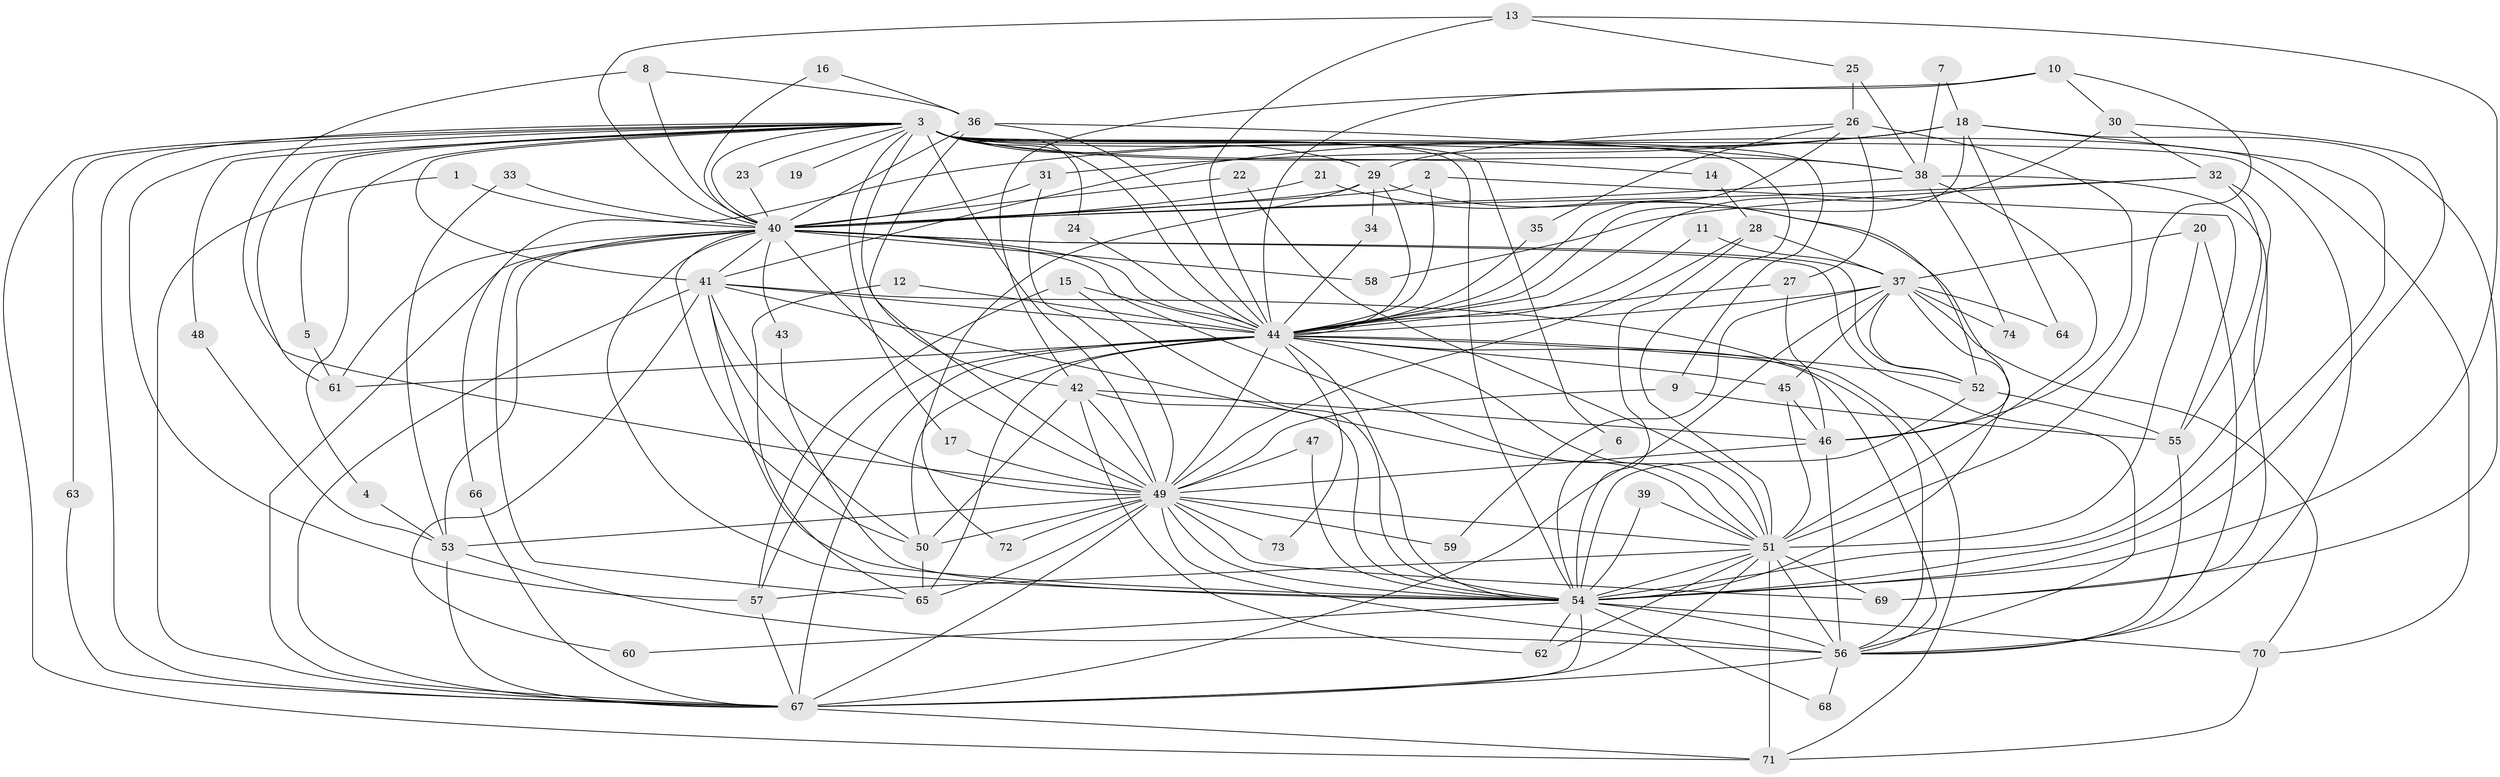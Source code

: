 // original degree distribution, {20: 0.006756756756756757, 21: 0.006756756756756757, 16: 0.006756756756756757, 36: 0.006756756756756757, 14: 0.006756756756756757, 31: 0.013513513513513514, 23: 0.006756756756756757, 32: 0.006756756756756757, 17: 0.006756756756756757, 4: 0.0945945945945946, 5: 0.05405405405405406, 3: 0.16216216216216217, 7: 0.02027027027027027, 2: 0.5608108108108109, 10: 0.013513513513513514, 6: 0.02027027027027027, 8: 0.006756756756756757}
// Generated by graph-tools (version 1.1) at 2025/25/03/09/25 03:25:42]
// undirected, 74 vertices, 210 edges
graph export_dot {
graph [start="1"]
  node [color=gray90,style=filled];
  1;
  2;
  3;
  4;
  5;
  6;
  7;
  8;
  9;
  10;
  11;
  12;
  13;
  14;
  15;
  16;
  17;
  18;
  19;
  20;
  21;
  22;
  23;
  24;
  25;
  26;
  27;
  28;
  29;
  30;
  31;
  32;
  33;
  34;
  35;
  36;
  37;
  38;
  39;
  40;
  41;
  42;
  43;
  44;
  45;
  46;
  47;
  48;
  49;
  50;
  51;
  52;
  53;
  54;
  55;
  56;
  57;
  58;
  59;
  60;
  61;
  62;
  63;
  64;
  65;
  66;
  67;
  68;
  69;
  70;
  71;
  72;
  73;
  74;
  1 -- 40 [weight=1.0];
  1 -- 67 [weight=1.0];
  2 -- 40 [weight=1.0];
  2 -- 44 [weight=1.0];
  2 -- 55 [weight=1.0];
  3 -- 4 [weight=1.0];
  3 -- 5 [weight=1.0];
  3 -- 6 [weight=1.0];
  3 -- 9 [weight=1.0];
  3 -- 14 [weight=1.0];
  3 -- 17 [weight=1.0];
  3 -- 19 [weight=2.0];
  3 -- 23 [weight=1.0];
  3 -- 24 [weight=1.0];
  3 -- 29 [weight=1.0];
  3 -- 38 [weight=1.0];
  3 -- 40 [weight=2.0];
  3 -- 41 [weight=2.0];
  3 -- 42 [weight=1.0];
  3 -- 44 [weight=2.0];
  3 -- 48 [weight=1.0];
  3 -- 49 [weight=3.0];
  3 -- 51 [weight=3.0];
  3 -- 54 [weight=3.0];
  3 -- 56 [weight=2.0];
  3 -- 57 [weight=1.0];
  3 -- 61 [weight=1.0];
  3 -- 63 [weight=1.0];
  3 -- 67 [weight=2.0];
  3 -- 70 [weight=1.0];
  3 -- 71 [weight=1.0];
  4 -- 53 [weight=1.0];
  5 -- 61 [weight=1.0];
  6 -- 54 [weight=1.0];
  7 -- 18 [weight=1.0];
  7 -- 38 [weight=1.0];
  8 -- 36 [weight=1.0];
  8 -- 40 [weight=1.0];
  8 -- 49 [weight=1.0];
  9 -- 49 [weight=1.0];
  9 -- 55 [weight=1.0];
  10 -- 30 [weight=1.0];
  10 -- 42 [weight=1.0];
  10 -- 44 [weight=1.0];
  10 -- 51 [weight=1.0];
  11 -- 37 [weight=1.0];
  11 -- 44 [weight=1.0];
  12 -- 44 [weight=1.0];
  12 -- 65 [weight=1.0];
  13 -- 25 [weight=1.0];
  13 -- 40 [weight=1.0];
  13 -- 44 [weight=1.0];
  13 -- 54 [weight=1.0];
  14 -- 28 [weight=1.0];
  15 -- 44 [weight=1.0];
  15 -- 54 [weight=1.0];
  15 -- 57 [weight=1.0];
  16 -- 36 [weight=1.0];
  16 -- 40 [weight=1.0];
  17 -- 49 [weight=1.0];
  18 -- 31 [weight=1.0];
  18 -- 41 [weight=1.0];
  18 -- 44 [weight=1.0];
  18 -- 54 [weight=1.0];
  18 -- 64 [weight=1.0];
  18 -- 66 [weight=1.0];
  18 -- 69 [weight=1.0];
  20 -- 37 [weight=1.0];
  20 -- 51 [weight=1.0];
  20 -- 56 [weight=1.0];
  21 -- 40 [weight=1.0];
  21 -- 46 [weight=1.0];
  22 -- 40 [weight=1.0];
  22 -- 51 [weight=2.0];
  23 -- 40 [weight=1.0];
  24 -- 44 [weight=1.0];
  25 -- 26 [weight=1.0];
  25 -- 38 [weight=1.0];
  26 -- 27 [weight=1.0];
  26 -- 29 [weight=1.0];
  26 -- 35 [weight=1.0];
  26 -- 44 [weight=1.0];
  26 -- 46 [weight=1.0];
  27 -- 44 [weight=1.0];
  27 -- 46 [weight=1.0];
  28 -- 37 [weight=1.0];
  28 -- 49 [weight=1.0];
  28 -- 54 [weight=1.0];
  29 -- 34 [weight=1.0];
  29 -- 40 [weight=1.0];
  29 -- 44 [weight=1.0];
  29 -- 52 [weight=1.0];
  29 -- 72 [weight=1.0];
  30 -- 32 [weight=1.0];
  30 -- 44 [weight=1.0];
  30 -- 54 [weight=1.0];
  31 -- 40 [weight=1.0];
  31 -- 49 [weight=1.0];
  32 -- 40 [weight=1.0];
  32 -- 54 [weight=2.0];
  32 -- 55 [weight=1.0];
  32 -- 58 [weight=1.0];
  33 -- 40 [weight=1.0];
  33 -- 53 [weight=1.0];
  34 -- 44 [weight=1.0];
  35 -- 44 [weight=1.0];
  36 -- 38 [weight=1.0];
  36 -- 40 [weight=1.0];
  36 -- 44 [weight=1.0];
  36 -- 49 [weight=1.0];
  37 -- 44 [weight=1.0];
  37 -- 45 [weight=1.0];
  37 -- 52 [weight=1.0];
  37 -- 54 [weight=1.0];
  37 -- 59 [weight=1.0];
  37 -- 64 [weight=1.0];
  37 -- 67 [weight=1.0];
  37 -- 70 [weight=1.0];
  37 -- 74 [weight=1.0];
  38 -- 40 [weight=1.0];
  38 -- 51 [weight=2.0];
  38 -- 69 [weight=1.0];
  38 -- 74 [weight=1.0];
  39 -- 51 [weight=1.0];
  39 -- 54 [weight=1.0];
  40 -- 41 [weight=1.0];
  40 -- 43 [weight=1.0];
  40 -- 44 [weight=2.0];
  40 -- 49 [weight=2.0];
  40 -- 50 [weight=1.0];
  40 -- 51 [weight=2.0];
  40 -- 52 [weight=1.0];
  40 -- 53 [weight=1.0];
  40 -- 54 [weight=1.0];
  40 -- 56 [weight=1.0];
  40 -- 58 [weight=1.0];
  40 -- 61 [weight=1.0];
  40 -- 65 [weight=1.0];
  40 -- 67 [weight=1.0];
  41 -- 44 [weight=1.0];
  41 -- 49 [weight=2.0];
  41 -- 50 [weight=1.0];
  41 -- 51 [weight=1.0];
  41 -- 54 [weight=1.0];
  41 -- 56 [weight=2.0];
  41 -- 60 [weight=1.0];
  41 -- 67 [weight=1.0];
  42 -- 46 [weight=1.0];
  42 -- 49 [weight=2.0];
  42 -- 50 [weight=1.0];
  42 -- 54 [weight=2.0];
  42 -- 62 [weight=1.0];
  43 -- 54 [weight=1.0];
  44 -- 45 [weight=1.0];
  44 -- 49 [weight=2.0];
  44 -- 50 [weight=1.0];
  44 -- 51 [weight=1.0];
  44 -- 52 [weight=1.0];
  44 -- 54 [weight=1.0];
  44 -- 56 [weight=1.0];
  44 -- 57 [weight=1.0];
  44 -- 61 [weight=1.0];
  44 -- 65 [weight=1.0];
  44 -- 67 [weight=2.0];
  44 -- 71 [weight=1.0];
  44 -- 73 [weight=1.0];
  45 -- 46 [weight=1.0];
  45 -- 51 [weight=1.0];
  46 -- 49 [weight=1.0];
  46 -- 56 [weight=1.0];
  47 -- 49 [weight=1.0];
  47 -- 54 [weight=1.0];
  48 -- 53 [weight=1.0];
  49 -- 50 [weight=1.0];
  49 -- 51 [weight=1.0];
  49 -- 53 [weight=1.0];
  49 -- 54 [weight=1.0];
  49 -- 56 [weight=1.0];
  49 -- 59 [weight=1.0];
  49 -- 65 [weight=1.0];
  49 -- 67 [weight=2.0];
  49 -- 69 [weight=1.0];
  49 -- 72 [weight=1.0];
  49 -- 73 [weight=1.0];
  50 -- 65 [weight=1.0];
  51 -- 54 [weight=1.0];
  51 -- 56 [weight=2.0];
  51 -- 57 [weight=1.0];
  51 -- 62 [weight=1.0];
  51 -- 67 [weight=1.0];
  51 -- 69 [weight=1.0];
  51 -- 71 [weight=2.0];
  52 -- 54 [weight=1.0];
  52 -- 55 [weight=1.0];
  53 -- 56 [weight=1.0];
  53 -- 67 [weight=1.0];
  54 -- 56 [weight=1.0];
  54 -- 60 [weight=1.0];
  54 -- 62 [weight=1.0];
  54 -- 67 [weight=2.0];
  54 -- 68 [weight=1.0];
  54 -- 70 [weight=3.0];
  55 -- 56 [weight=1.0];
  56 -- 67 [weight=2.0];
  56 -- 68 [weight=1.0];
  57 -- 67 [weight=2.0];
  63 -- 67 [weight=1.0];
  66 -- 67 [weight=1.0];
  67 -- 71 [weight=1.0];
  70 -- 71 [weight=1.0];
}
